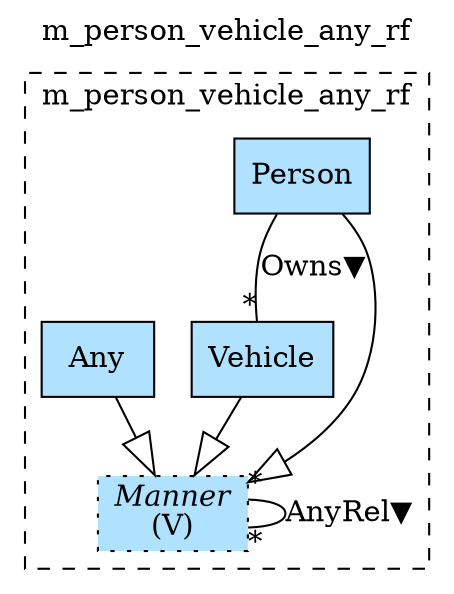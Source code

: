 digraph {graph[label=m_person_vehicle_any_rf,labelloc=tl,labelfontsize=12];
subgraph cluster_m_person_vehicle_any_rf{style=dashed;label=m_person_vehicle_any_rf;
"Person"[shape=record,fillcolor=lightskyblue1,style = filled,label="Person"];
"Vehicle"[shape=record,fillcolor=lightskyblue1,style = filled,label="Vehicle"];
"Any"[shape=record,fillcolor=lightskyblue1,style = filled,label="Any"];
"Manner"[shape=record,fillcolor=lightskyblue1,style ="filled,dotted",label=<{<I>Manner</I><br/>(V)}>];

"Person"->"Vehicle"[label="Owns▼",dir=none,taillabel="",headlabel="*"];
"Manner"->"Manner"[label="AnyRel▼",dir=none,taillabel="*",headlabel="*"];
"Any"->"Manner"[arrowhead=onormal,arrowsize=2.0];
"Vehicle"->"Manner"[arrowhead=onormal,arrowsize=2.0];
"Person"->"Manner"[arrowhead=onormal,arrowsize=2.0];

}
}